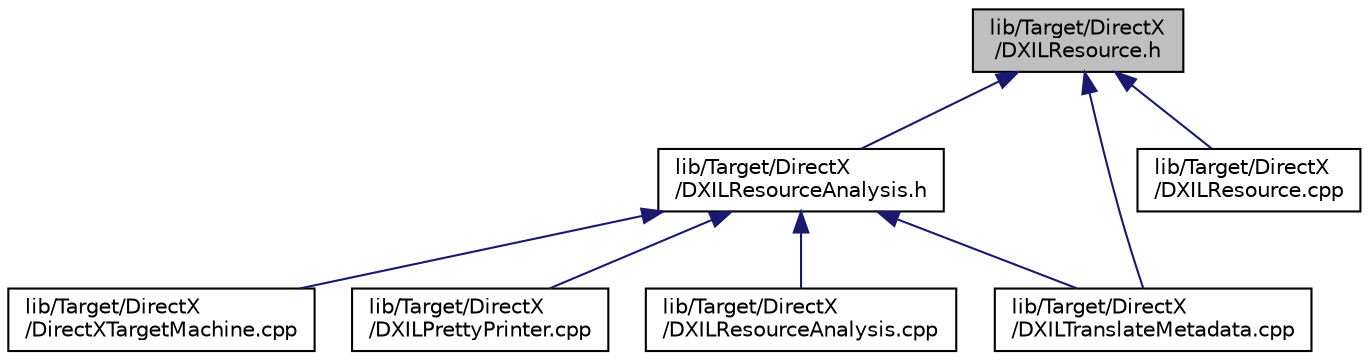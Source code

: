 digraph "lib/Target/DirectX/DXILResource.h"
{
 // LATEX_PDF_SIZE
  bgcolor="transparent";
  edge [fontname="Helvetica",fontsize="10",labelfontname="Helvetica",labelfontsize="10"];
  node [fontname="Helvetica",fontsize="10",shape=record];
  Node1 [label="lib/Target/DirectX\l/DXILResource.h",height=0.2,width=0.4,color="black", fillcolor="grey75", style="filled", fontcolor="black",tooltip=" "];
  Node1 -> Node2 [dir="back",color="midnightblue",fontsize="10",style="solid",fontname="Helvetica"];
  Node2 [label="lib/Target/DirectX\l/DXILResourceAnalysis.h",height=0.2,width=0.4,color="black",URL="$DXILResourceAnalysis_8h.html",tooltip=" "];
  Node2 -> Node3 [dir="back",color="midnightblue",fontsize="10",style="solid",fontname="Helvetica"];
  Node3 [label="lib/Target/DirectX\l/DirectXTargetMachine.cpp",height=0.2,width=0.4,color="black",URL="$DirectXTargetMachine_8cpp.html",tooltip=" "];
  Node2 -> Node4 [dir="back",color="midnightblue",fontsize="10",style="solid",fontname="Helvetica"];
  Node4 [label="lib/Target/DirectX\l/DXILPrettyPrinter.cpp",height=0.2,width=0.4,color="black",URL="$DXILPrettyPrinter_8cpp.html",tooltip=" "];
  Node2 -> Node5 [dir="back",color="midnightblue",fontsize="10",style="solid",fontname="Helvetica"];
  Node5 [label="lib/Target/DirectX\l/DXILResourceAnalysis.cpp",height=0.2,width=0.4,color="black",URL="$DXILResourceAnalysis_8cpp.html",tooltip=" "];
  Node2 -> Node6 [dir="back",color="midnightblue",fontsize="10",style="solid",fontname="Helvetica"];
  Node6 [label="lib/Target/DirectX\l/DXILTranslateMetadata.cpp",height=0.2,width=0.4,color="black",URL="$DXILTranslateMetadata_8cpp.html",tooltip=" "];
  Node1 -> Node7 [dir="back",color="midnightblue",fontsize="10",style="solid",fontname="Helvetica"];
  Node7 [label="lib/Target/DirectX\l/DXILResource.cpp",height=0.2,width=0.4,color="black",URL="$DXILResource_8cpp.html",tooltip=" "];
  Node1 -> Node6 [dir="back",color="midnightblue",fontsize="10",style="solid",fontname="Helvetica"];
}

